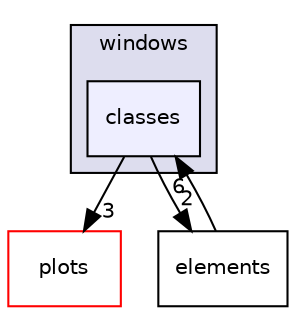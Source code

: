 digraph "windows/classes" {
  compound=true
  node [ fontsize="10", fontname="Helvetica"];
  edge [ labelfontsize="10", labelfontname="Helvetica"];
  subgraph clusterdir_fe549de2418b81853b5f194edb4a7f34 {
    graph [ bgcolor="#ddddee", pencolor="black", label="windows" fontname="Helvetica", fontsize="10", URL="dir_fe549de2418b81853b5f194edb4a7f34.html"]
  dir_c3c3f5ef4ee812aceba9791209977206 [shape=box, label="classes", style="filled", fillcolor="#eeeeff", pencolor="black", URL="dir_c3c3f5ef4ee812aceba9791209977206.html"];
  }
  dir_e71b46db7c9d6461f5052c9025042cf3 [shape=box label="plots" fillcolor="white" style="filled" color="red" URL="dir_e71b46db7c9d6461f5052c9025042cf3.html"];
  dir_72399784b06e4df981965bf6d0d6051d [shape=box label="elements" URL="dir_72399784b06e4df981965bf6d0d6051d.html"];
  dir_c3c3f5ef4ee812aceba9791209977206->dir_e71b46db7c9d6461f5052c9025042cf3 [headlabel="3", labeldistance=1.5 headhref="dir_000002_000005.html"];
  dir_c3c3f5ef4ee812aceba9791209977206->dir_72399784b06e4df981965bf6d0d6051d [headlabel="2", labeldistance=1.5 headhref="dir_000002_000004.html"];
  dir_72399784b06e4df981965bf6d0d6051d->dir_c3c3f5ef4ee812aceba9791209977206 [headlabel="6", labeldistance=1.5 headhref="dir_000004_000002.html"];
}
